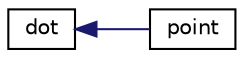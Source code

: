 digraph "Иерархия классов. Графический вид."
{
 // LATEX_PDF_SIZE
  edge [fontname="Helvetica",fontsize="10",labelfontname="Helvetica",labelfontsize="10"];
  node [fontname="Helvetica",fontsize="10",shape=record];
  rankdir="LR";
  Node0 [label="dot",height=0.2,width=0.4,color="black", fillcolor="white", style="filled",URL="$classdot.html",tooltip=" "];
  Node0 -> Node1 [dir="back",color="midnightblue",fontsize="10",style="solid",fontname="Helvetica"];
  Node1 [label="point",height=0.2,width=0.4,color="black", fillcolor="white", style="filled",URL="$classpoint.html",tooltip=" "];
}
